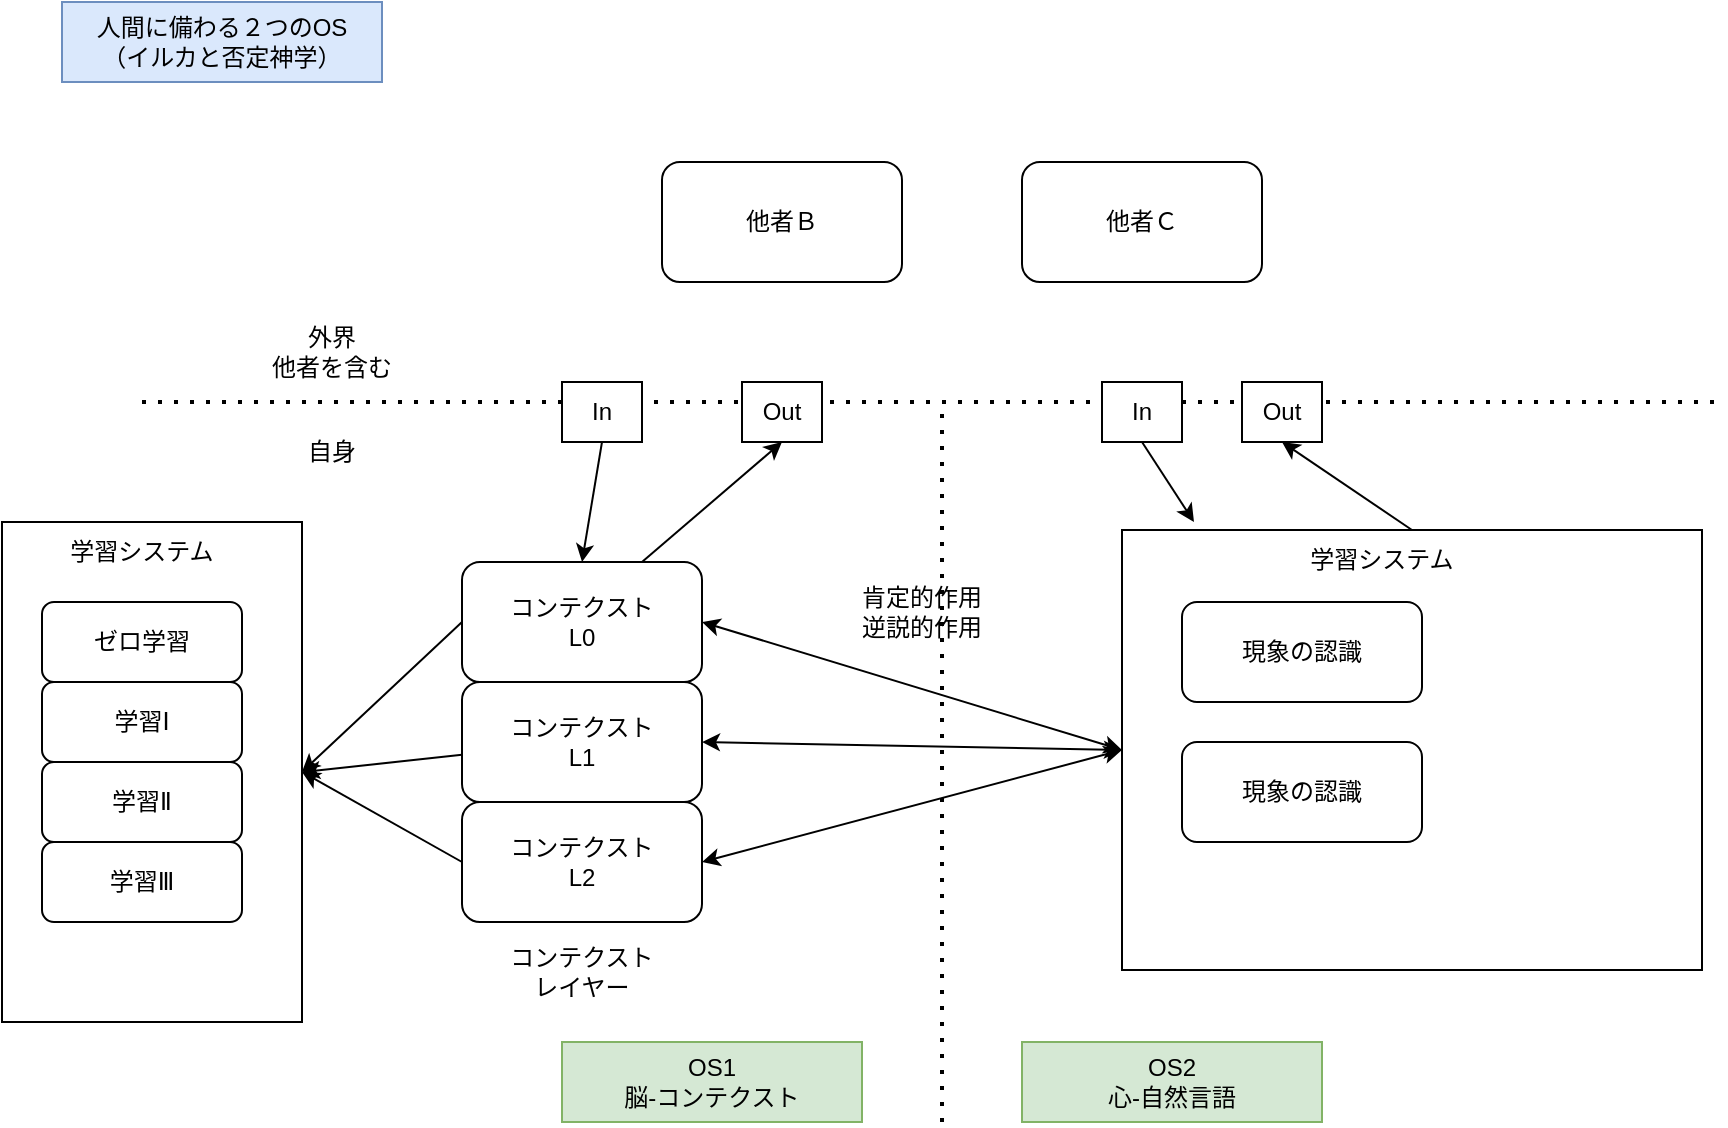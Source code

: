 <mxfile version="27.1.1">
  <diagram name="ページ1" id="S_kUJT9KA9FsG-NEApi9">
    <mxGraphModel dx="1277" dy="1060" grid="1" gridSize="10" guides="1" tooltips="1" connect="1" arrows="1" fold="1" page="1" pageScale="1" pageWidth="1169" pageHeight="827" math="0" shadow="0">
      <root>
        <mxCell id="0" />
        <mxCell id="1" parent="0" />
        <mxCell id="csjtqq58R8e39ZMjAbV3-31" value="" style="rounded=0;whiteSpace=wrap;html=1;" vertex="1" parent="1">
          <mxGeometry x="650" y="304" width="290" height="220" as="geometry" />
        </mxCell>
        <mxCell id="csjtqq58R8e39ZMjAbV3-20" value="" style="rounded=0;whiteSpace=wrap;html=1;" vertex="1" parent="1">
          <mxGeometry x="90" y="300" width="150" height="250" as="geometry" />
        </mxCell>
        <mxCell id="csjtqq58R8e39ZMjAbV3-1" value="&lt;div&gt;人間に備わる&lt;span style=&quot;background-color: transparent; color: light-dark(rgb(0, 0, 0), rgb(255, 255, 255));&quot;&gt;２つのOS&lt;/span&gt;&lt;/div&gt;&lt;div&gt;&lt;span style=&quot;background-color: transparent; color: light-dark(rgb(0, 0, 0), rgb(255, 255, 255));&quot;&gt;（イルカと否定神学）&lt;/span&gt;&lt;/div&gt;" style="text;html=1;align=center;verticalAlign=middle;whiteSpace=wrap;rounded=0;fillColor=#dae8fc;strokeColor=#6c8ebf;" vertex="1" parent="1">
          <mxGeometry x="120" y="40" width="160" height="40" as="geometry" />
        </mxCell>
        <mxCell id="csjtqq58R8e39ZMjAbV3-2" value="&lt;div&gt;OS1&lt;/div&gt;脳-コンテクスト" style="text;html=1;align=center;verticalAlign=middle;whiteSpace=wrap;rounded=0;fillColor=#d5e8d4;strokeColor=#82b366;" vertex="1" parent="1">
          <mxGeometry x="370" y="560" width="150" height="40" as="geometry" />
        </mxCell>
        <mxCell id="csjtqq58R8e39ZMjAbV3-3" value="&lt;div&gt;OS2&lt;/div&gt;心-自然言語" style="text;html=1;align=center;verticalAlign=middle;whiteSpace=wrap;rounded=0;fillColor=#d5e8d4;strokeColor=#82b366;" vertex="1" parent="1">
          <mxGeometry x="600" y="560" width="150" height="40" as="geometry" />
        </mxCell>
        <mxCell id="csjtqq58R8e39ZMjAbV3-4" value="" style="endArrow=none;dashed=1;html=1;dashPattern=1 3;strokeWidth=2;rounded=0;" edge="1" parent="1">
          <mxGeometry width="50" height="50" relative="1" as="geometry">
            <mxPoint x="160" y="240" as="sourcePoint" />
            <mxPoint x="950" y="240" as="targetPoint" />
          </mxGeometry>
        </mxCell>
        <mxCell id="csjtqq58R8e39ZMjAbV3-5" value="外界&lt;div&gt;他者を含む&lt;/div&gt;" style="text;html=1;align=center;verticalAlign=middle;whiteSpace=wrap;rounded=0;" vertex="1" parent="1">
          <mxGeometry x="200" y="200" width="110" height="30" as="geometry" />
        </mxCell>
        <mxCell id="csjtqq58R8e39ZMjAbV3-6" value="" style="endArrow=none;dashed=1;html=1;dashPattern=1 3;strokeWidth=2;rounded=0;" edge="1" parent="1">
          <mxGeometry width="50" height="50" relative="1" as="geometry">
            <mxPoint x="560" y="600" as="sourcePoint" />
            <mxPoint x="560" y="240" as="targetPoint" />
          </mxGeometry>
        </mxCell>
        <mxCell id="csjtqq58R8e39ZMjAbV3-7" value="自身" style="text;html=1;align=center;verticalAlign=middle;whiteSpace=wrap;rounded=0;" vertex="1" parent="1">
          <mxGeometry x="200" y="250" width="110" height="30" as="geometry" />
        </mxCell>
        <mxCell id="csjtqq58R8e39ZMjAbV3-8" value="Out" style="rounded=0;whiteSpace=wrap;html=1;" vertex="1" parent="1">
          <mxGeometry x="460" y="230" width="40" height="30" as="geometry" />
        </mxCell>
        <mxCell id="csjtqq58R8e39ZMjAbV3-9" value="In" style="rounded=0;whiteSpace=wrap;html=1;" vertex="1" parent="1">
          <mxGeometry x="640" y="230" width="40" height="30" as="geometry" />
        </mxCell>
        <mxCell id="csjtqq58R8e39ZMjAbV3-10" value="コンテクスト&lt;div&gt;L0&lt;/div&gt;" style="rounded=1;whiteSpace=wrap;html=1;" vertex="1" parent="1">
          <mxGeometry x="320" y="320" width="120" height="60" as="geometry" />
        </mxCell>
        <mxCell id="csjtqq58R8e39ZMjAbV3-11" value="コンテクスト&lt;div&gt;L1&lt;/div&gt;" style="rounded=1;whiteSpace=wrap;html=1;" vertex="1" parent="1">
          <mxGeometry x="320" y="380" width="120" height="60" as="geometry" />
        </mxCell>
        <mxCell id="csjtqq58R8e39ZMjAbV3-12" value="コンテクスト&lt;div&gt;L2&lt;/div&gt;" style="rounded=1;whiteSpace=wrap;html=1;" vertex="1" parent="1">
          <mxGeometry x="320" y="440" width="120" height="60" as="geometry" />
        </mxCell>
        <mxCell id="csjtqq58R8e39ZMjAbV3-13" value="ゼロ学習" style="rounded=1;whiteSpace=wrap;html=1;" vertex="1" parent="1">
          <mxGeometry x="110" y="340" width="100" height="40" as="geometry" />
        </mxCell>
        <mxCell id="csjtqq58R8e39ZMjAbV3-14" value="学習Ⅱ" style="rounded=1;whiteSpace=wrap;html=1;" vertex="1" parent="1">
          <mxGeometry x="110" y="420" width="100" height="40" as="geometry" />
        </mxCell>
        <mxCell id="csjtqq58R8e39ZMjAbV3-15" value="学習Ⅲ" style="rounded=1;whiteSpace=wrap;html=1;" vertex="1" parent="1">
          <mxGeometry x="110" y="460" width="100" height="40" as="geometry" />
        </mxCell>
        <mxCell id="csjtqq58R8e39ZMjAbV3-16" value="学習Ⅰ" style="rounded=1;whiteSpace=wrap;html=1;" vertex="1" parent="1">
          <mxGeometry x="110" y="380" width="100" height="40" as="geometry" />
        </mxCell>
        <mxCell id="csjtqq58R8e39ZMjAbV3-17" value="" style="endArrow=classic;html=1;rounded=0;exitX=0.5;exitY=1;exitDx=0;exitDy=0;entryX=0.5;entryY=0;entryDx=0;entryDy=0;" edge="1" parent="1" source="csjtqq58R8e39ZMjAbV3-18" target="csjtqq58R8e39ZMjAbV3-10">
          <mxGeometry width="50" height="50" relative="1" as="geometry">
            <mxPoint x="690" y="350" as="sourcePoint" />
            <mxPoint x="740" y="300" as="targetPoint" />
          </mxGeometry>
        </mxCell>
        <mxCell id="csjtqq58R8e39ZMjAbV3-18" value="In" style="rounded=0;whiteSpace=wrap;html=1;" vertex="1" parent="1">
          <mxGeometry x="370" y="230" width="40" height="30" as="geometry" />
        </mxCell>
        <mxCell id="csjtqq58R8e39ZMjAbV3-19" value="" style="endArrow=classic;html=1;rounded=0;exitX=0;exitY=0.5;exitDx=0;exitDy=0;entryX=1;entryY=0.5;entryDx=0;entryDy=0;" edge="1" parent="1" source="csjtqq58R8e39ZMjAbV3-10" target="csjtqq58R8e39ZMjAbV3-20">
          <mxGeometry width="50" height="50" relative="1" as="geometry">
            <mxPoint x="500" y="380" as="sourcePoint" />
            <mxPoint x="230" y="340" as="targetPoint" />
          </mxGeometry>
        </mxCell>
        <mxCell id="csjtqq58R8e39ZMjAbV3-21" value="学習システム" style="text;html=1;align=center;verticalAlign=middle;whiteSpace=wrap;rounded=0;" vertex="1" parent="1">
          <mxGeometry x="110" y="300" width="100" height="30" as="geometry" />
        </mxCell>
        <mxCell id="csjtqq58R8e39ZMjAbV3-22" value="" style="endArrow=classic;html=1;rounded=0;entryX=1;entryY=0.5;entryDx=0;entryDy=0;" edge="1" parent="1" source="csjtqq58R8e39ZMjAbV3-11" target="csjtqq58R8e39ZMjAbV3-20">
          <mxGeometry width="50" height="50" relative="1" as="geometry">
            <mxPoint x="390" y="540" as="sourcePoint" />
            <mxPoint x="310" y="600" as="targetPoint" />
          </mxGeometry>
        </mxCell>
        <mxCell id="csjtqq58R8e39ZMjAbV3-23" value="" style="endArrow=classic;html=1;rounded=0;exitX=0;exitY=0.5;exitDx=0;exitDy=0;entryX=1;entryY=0.5;entryDx=0;entryDy=0;" edge="1" parent="1" source="csjtqq58R8e39ZMjAbV3-12" target="csjtqq58R8e39ZMjAbV3-20">
          <mxGeometry width="50" height="50" relative="1" as="geometry">
            <mxPoint x="320" y="480" as="sourcePoint" />
            <mxPoint x="240" y="410" as="targetPoint" />
          </mxGeometry>
        </mxCell>
        <mxCell id="csjtqq58R8e39ZMjAbV3-24" value="" style="endArrow=classic;html=1;rounded=0;exitX=0.75;exitY=0;exitDx=0;exitDy=0;entryX=0.5;entryY=1;entryDx=0;entryDy=0;" edge="1" parent="1" source="csjtqq58R8e39ZMjAbV3-10" target="csjtqq58R8e39ZMjAbV3-8">
          <mxGeometry width="50" height="50" relative="1" as="geometry">
            <mxPoint x="510" y="330" as="sourcePoint" />
            <mxPoint x="500" y="390" as="targetPoint" />
          </mxGeometry>
        </mxCell>
        <mxCell id="csjtqq58R8e39ZMjAbV3-25" value="Out" style="rounded=0;whiteSpace=wrap;html=1;" vertex="1" parent="1">
          <mxGeometry x="710" y="230" width="40" height="30" as="geometry" />
        </mxCell>
        <mxCell id="csjtqq58R8e39ZMjAbV3-27" value="現象の認識" style="rounded=1;whiteSpace=wrap;html=1;" vertex="1" parent="1">
          <mxGeometry x="680" y="340" width="120" height="50" as="geometry" />
        </mxCell>
        <mxCell id="csjtqq58R8e39ZMjAbV3-29" value="コンテクスト&lt;div&gt;レイヤー&lt;/div&gt;" style="text;html=1;align=center;verticalAlign=middle;whiteSpace=wrap;rounded=0;" vertex="1" parent="1">
          <mxGeometry x="330" y="510" width="100" height="30" as="geometry" />
        </mxCell>
        <mxCell id="csjtqq58R8e39ZMjAbV3-30" value="" style="endArrow=classic;html=1;rounded=0;exitX=0.5;exitY=1;exitDx=0;exitDy=0;" edge="1" parent="1" source="csjtqq58R8e39ZMjAbV3-9">
          <mxGeometry width="50" height="50" relative="1" as="geometry">
            <mxPoint x="660" y="250" as="sourcePoint" />
            <mxPoint x="686" y="300" as="targetPoint" />
          </mxGeometry>
        </mxCell>
        <mxCell id="csjtqq58R8e39ZMjAbV3-34" value="" style="endArrow=classic;html=1;rounded=0;exitX=0.5;exitY=0;exitDx=0;exitDy=0;entryX=0.5;entryY=1;entryDx=0;entryDy=0;" edge="1" parent="1" source="csjtqq58R8e39ZMjAbV3-31" target="csjtqq58R8e39ZMjAbV3-25">
          <mxGeometry width="50" height="50" relative="1" as="geometry">
            <mxPoint x="810" y="270" as="sourcePoint" />
            <mxPoint x="840" y="310" as="targetPoint" />
          </mxGeometry>
        </mxCell>
        <mxCell id="csjtqq58R8e39ZMjAbV3-37" value="" style="endArrow=classic;startArrow=classic;html=1;rounded=0;exitX=1;exitY=0.5;exitDx=0;exitDy=0;entryX=0;entryY=0.5;entryDx=0;entryDy=0;" edge="1" parent="1" source="csjtqq58R8e39ZMjAbV3-10" target="csjtqq58R8e39ZMjAbV3-31">
          <mxGeometry width="50" height="50" relative="1" as="geometry">
            <mxPoint x="560" y="570" as="sourcePoint" />
            <mxPoint x="610" y="520" as="targetPoint" />
          </mxGeometry>
        </mxCell>
        <mxCell id="csjtqq58R8e39ZMjAbV3-39" value="" style="endArrow=classic;startArrow=classic;html=1;rounded=0;exitX=1;exitY=0.5;exitDx=0;exitDy=0;entryX=0;entryY=0.5;entryDx=0;entryDy=0;" edge="1" parent="1" source="csjtqq58R8e39ZMjAbV3-11" target="csjtqq58R8e39ZMjAbV3-31">
          <mxGeometry width="50" height="50" relative="1" as="geometry">
            <mxPoint x="440" y="400" as="sourcePoint" />
            <mxPoint x="646" y="458" as="targetPoint" />
          </mxGeometry>
        </mxCell>
        <mxCell id="csjtqq58R8e39ZMjAbV3-40" value="" style="endArrow=classic;startArrow=classic;html=1;rounded=0;exitX=1;exitY=0.5;exitDx=0;exitDy=0;entryX=0;entryY=0.5;entryDx=0;entryDy=0;" edge="1" parent="1" source="csjtqq58R8e39ZMjAbV3-12" target="csjtqq58R8e39ZMjAbV3-31">
          <mxGeometry width="50" height="50" relative="1" as="geometry">
            <mxPoint x="440" y="460" as="sourcePoint" />
            <mxPoint x="650" y="524" as="targetPoint" />
          </mxGeometry>
        </mxCell>
        <mxCell id="csjtqq58R8e39ZMjAbV3-41" value="学習システム" style="text;html=1;align=center;verticalAlign=middle;whiteSpace=wrap;rounded=0;" vertex="1" parent="1">
          <mxGeometry x="730" y="304" width="100" height="30" as="geometry" />
        </mxCell>
        <mxCell id="csjtqq58R8e39ZMjAbV3-42" value="現象の認識" style="rounded=1;whiteSpace=wrap;html=1;" vertex="1" parent="1">
          <mxGeometry x="680" y="410" width="120" height="50" as="geometry" />
        </mxCell>
        <mxCell id="csjtqq58R8e39ZMjAbV3-43" value="&lt;div&gt;肯定的作用&lt;/div&gt;逆説的作用" style="text;html=1;align=center;verticalAlign=middle;whiteSpace=wrap;rounded=0;" vertex="1" parent="1">
          <mxGeometry x="500" y="320" width="100" height="50" as="geometry" />
        </mxCell>
        <mxCell id="csjtqq58R8e39ZMjAbV3-44" value="他者Ｂ" style="rounded=1;whiteSpace=wrap;html=1;" vertex="1" parent="1">
          <mxGeometry x="420" y="120" width="120" height="60" as="geometry" />
        </mxCell>
        <mxCell id="csjtqq58R8e39ZMjAbV3-45" value="他者Ｃ" style="rounded=1;whiteSpace=wrap;html=1;" vertex="1" parent="1">
          <mxGeometry x="600" y="120" width="120" height="60" as="geometry" />
        </mxCell>
      </root>
    </mxGraphModel>
  </diagram>
</mxfile>
